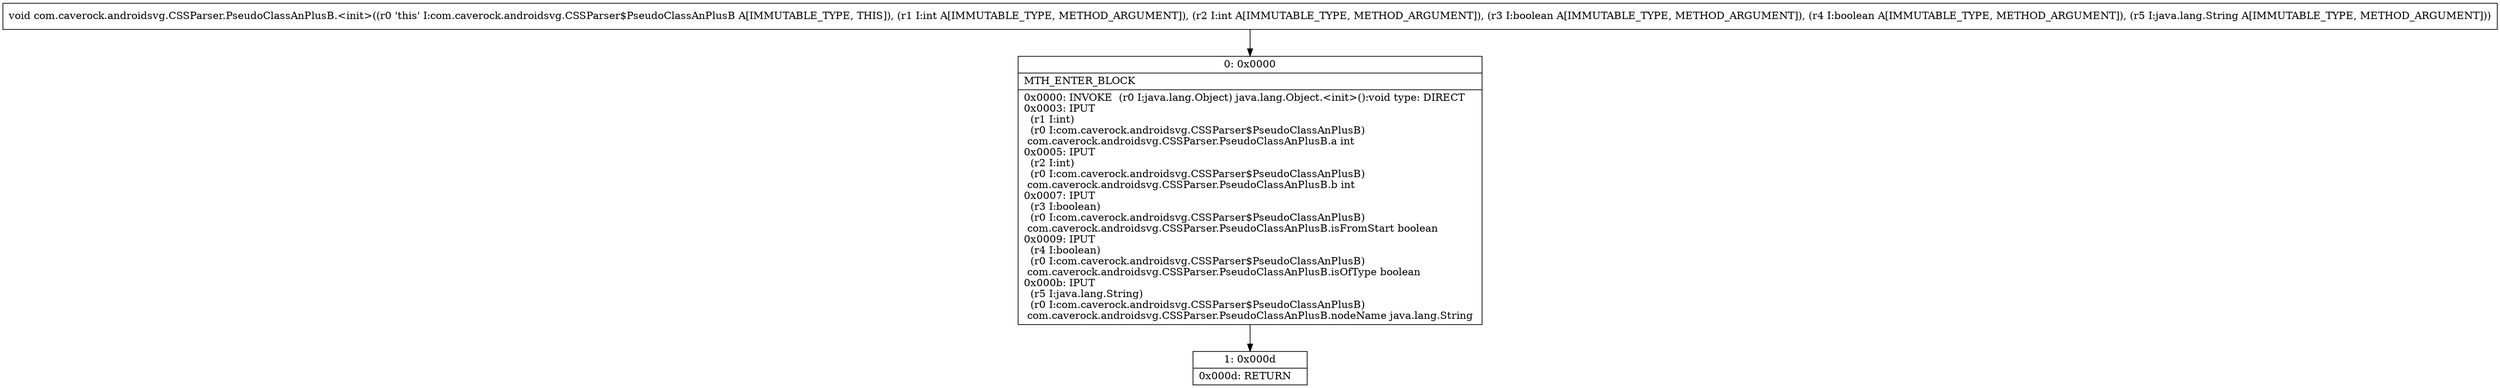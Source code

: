 digraph "CFG forcom.caverock.androidsvg.CSSParser.PseudoClassAnPlusB.\<init\>(IIZZLjava\/lang\/String;)V" {
Node_0 [shape=record,label="{0\:\ 0x0000|MTH_ENTER_BLOCK\l|0x0000: INVOKE  (r0 I:java.lang.Object) java.lang.Object.\<init\>():void type: DIRECT \l0x0003: IPUT  \l  (r1 I:int)\l  (r0 I:com.caverock.androidsvg.CSSParser$PseudoClassAnPlusB)\l com.caverock.androidsvg.CSSParser.PseudoClassAnPlusB.a int \l0x0005: IPUT  \l  (r2 I:int)\l  (r0 I:com.caverock.androidsvg.CSSParser$PseudoClassAnPlusB)\l com.caverock.androidsvg.CSSParser.PseudoClassAnPlusB.b int \l0x0007: IPUT  \l  (r3 I:boolean)\l  (r0 I:com.caverock.androidsvg.CSSParser$PseudoClassAnPlusB)\l com.caverock.androidsvg.CSSParser.PseudoClassAnPlusB.isFromStart boolean \l0x0009: IPUT  \l  (r4 I:boolean)\l  (r0 I:com.caverock.androidsvg.CSSParser$PseudoClassAnPlusB)\l com.caverock.androidsvg.CSSParser.PseudoClassAnPlusB.isOfType boolean \l0x000b: IPUT  \l  (r5 I:java.lang.String)\l  (r0 I:com.caverock.androidsvg.CSSParser$PseudoClassAnPlusB)\l com.caverock.androidsvg.CSSParser.PseudoClassAnPlusB.nodeName java.lang.String \l}"];
Node_1 [shape=record,label="{1\:\ 0x000d|0x000d: RETURN   \l}"];
MethodNode[shape=record,label="{void com.caverock.androidsvg.CSSParser.PseudoClassAnPlusB.\<init\>((r0 'this' I:com.caverock.androidsvg.CSSParser$PseudoClassAnPlusB A[IMMUTABLE_TYPE, THIS]), (r1 I:int A[IMMUTABLE_TYPE, METHOD_ARGUMENT]), (r2 I:int A[IMMUTABLE_TYPE, METHOD_ARGUMENT]), (r3 I:boolean A[IMMUTABLE_TYPE, METHOD_ARGUMENT]), (r4 I:boolean A[IMMUTABLE_TYPE, METHOD_ARGUMENT]), (r5 I:java.lang.String A[IMMUTABLE_TYPE, METHOD_ARGUMENT])) }"];
MethodNode -> Node_0;
Node_0 -> Node_1;
}

